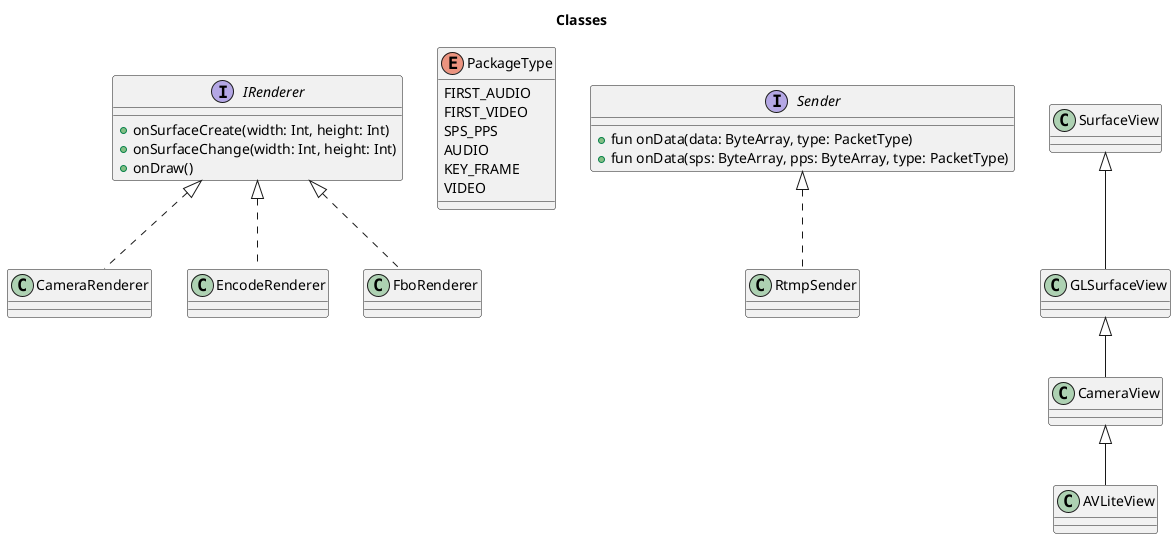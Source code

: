 @startuml

title Classes

interface IRenderer {
  + onSurfaceCreate(width: Int, height: Int)
  + onSurfaceChange(width: Int, height: Int)
  + onDraw()
}

class CameraRenderer implements IRenderer
class EncodeRenderer implements IRenderer
class FboRenderer implements IRenderer

enum PackageType {
    FIRST_AUDIO
    FIRST_VIDEO
    SPS_PPS
    AUDIO
    KEY_FRAME
    VIDEO
}

interface Sender {
    + fun onData(data: ByteArray, type: PacketType)
    + fun onData(sps: ByteArray, pps: ByteArray, type: PacketType)
}

class RtmpSender implements Sender

class SurfaceView
class GLSurfaceView extends SurfaceView
class CameraView extends GLSurfaceView
class AVLiteView extends CameraView

@enduml
